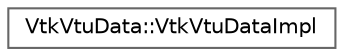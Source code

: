 digraph "Graphical Class Hierarchy"
{
 // LATEX_PDF_SIZE
  bgcolor="transparent";
  edge [fontname=Helvetica,fontsize=10,labelfontname=Helvetica,labelfontsize=10];
  node [fontname=Helvetica,fontsize=10,shape=box,height=0.2,width=0.4];
  rankdir="LR";
  Node0 [id="Node000000",label="VtkVtuData::VtkVtuDataImpl",height=0.2,width=0.4,color="grey40", fillcolor="white", style="filled",URL="$class_vtk_vtu_data_1_1_vtk_vtu_data_impl.html",tooltip=" "];
}
